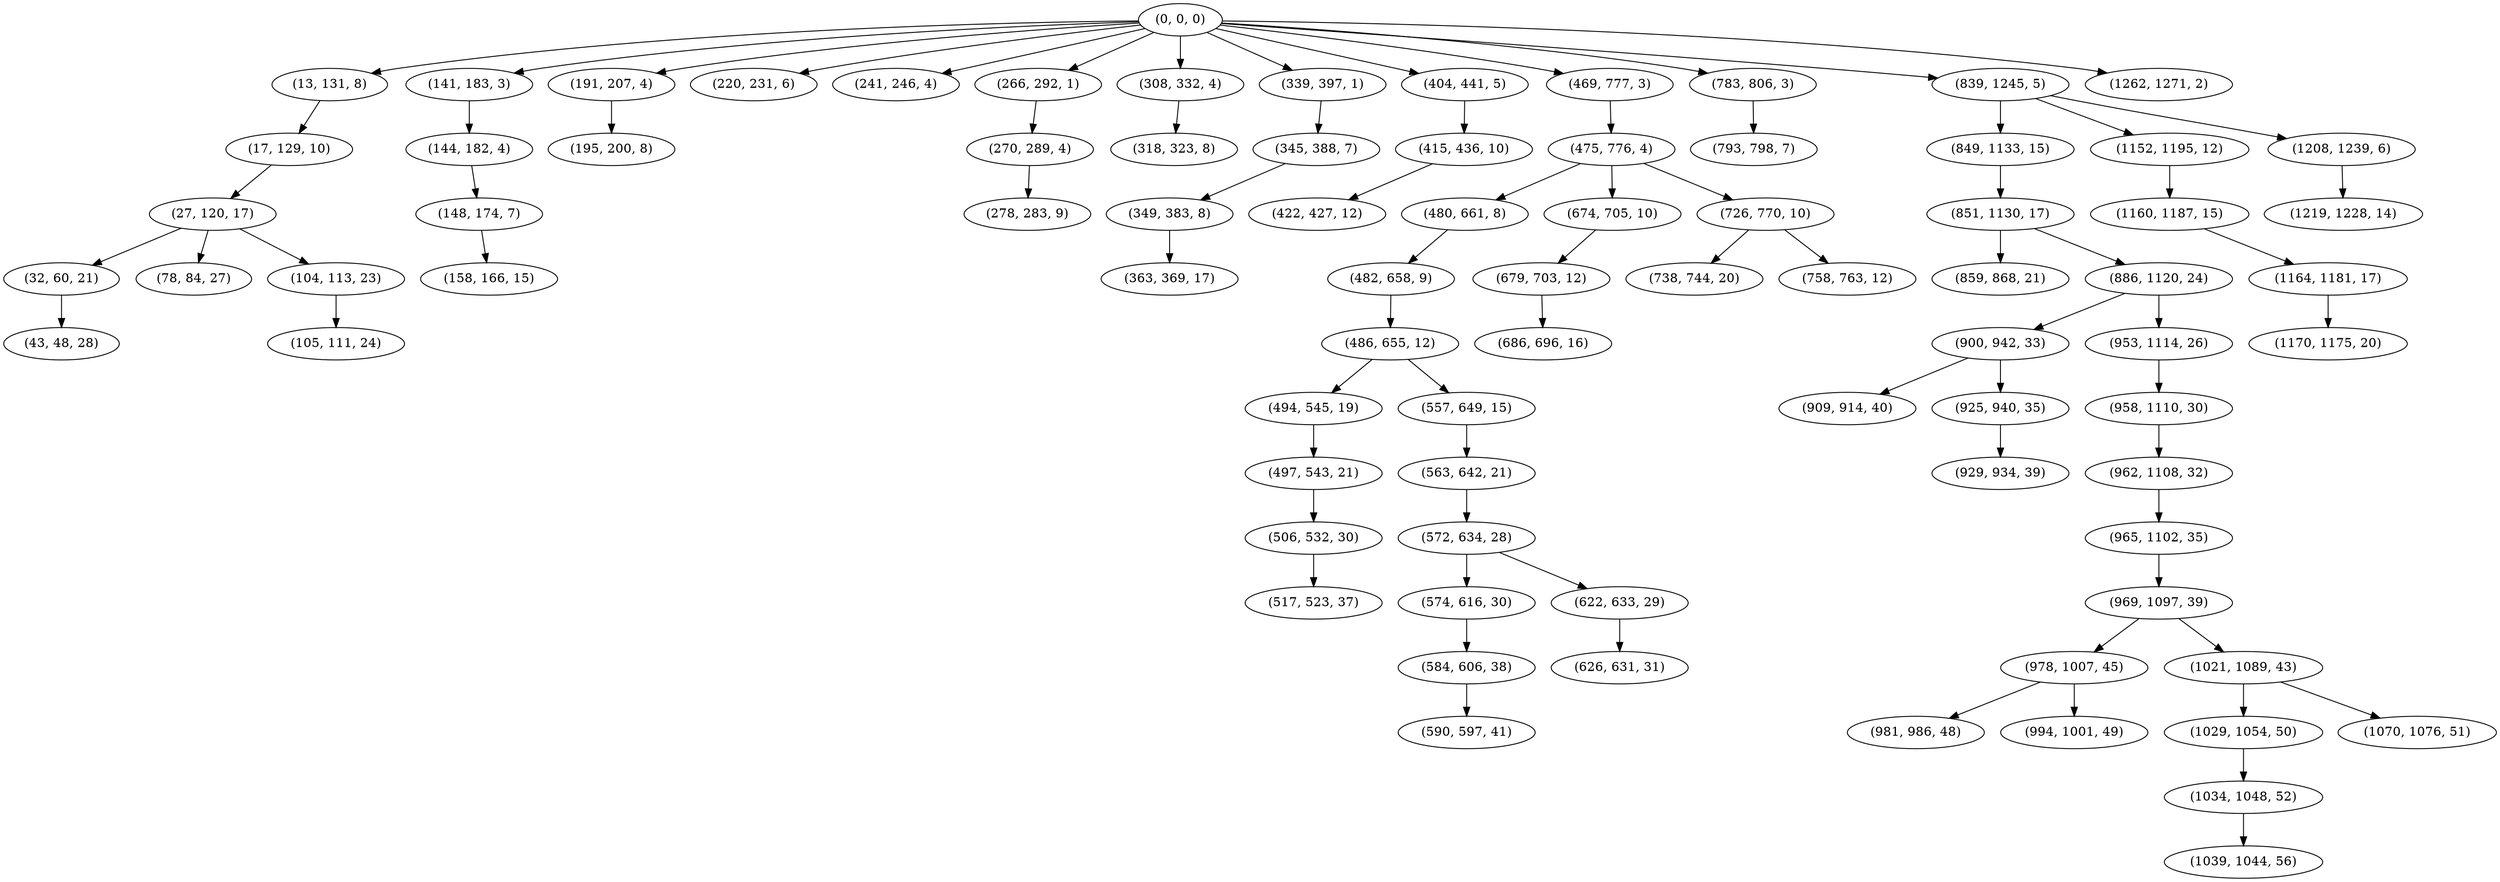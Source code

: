 digraph tree {
    "(0, 0, 0)";
    "(13, 131, 8)";
    "(17, 129, 10)";
    "(27, 120, 17)";
    "(32, 60, 21)";
    "(43, 48, 28)";
    "(78, 84, 27)";
    "(104, 113, 23)";
    "(105, 111, 24)";
    "(141, 183, 3)";
    "(144, 182, 4)";
    "(148, 174, 7)";
    "(158, 166, 15)";
    "(191, 207, 4)";
    "(195, 200, 8)";
    "(220, 231, 6)";
    "(241, 246, 4)";
    "(266, 292, 1)";
    "(270, 289, 4)";
    "(278, 283, 9)";
    "(308, 332, 4)";
    "(318, 323, 8)";
    "(339, 397, 1)";
    "(345, 388, 7)";
    "(349, 383, 8)";
    "(363, 369, 17)";
    "(404, 441, 5)";
    "(415, 436, 10)";
    "(422, 427, 12)";
    "(469, 777, 3)";
    "(475, 776, 4)";
    "(480, 661, 8)";
    "(482, 658, 9)";
    "(486, 655, 12)";
    "(494, 545, 19)";
    "(497, 543, 21)";
    "(506, 532, 30)";
    "(517, 523, 37)";
    "(557, 649, 15)";
    "(563, 642, 21)";
    "(572, 634, 28)";
    "(574, 616, 30)";
    "(584, 606, 38)";
    "(590, 597, 41)";
    "(622, 633, 29)";
    "(626, 631, 31)";
    "(674, 705, 10)";
    "(679, 703, 12)";
    "(686, 696, 16)";
    "(726, 770, 10)";
    "(738, 744, 20)";
    "(758, 763, 12)";
    "(783, 806, 3)";
    "(793, 798, 7)";
    "(839, 1245, 5)";
    "(849, 1133, 15)";
    "(851, 1130, 17)";
    "(859, 868, 21)";
    "(886, 1120, 24)";
    "(900, 942, 33)";
    "(909, 914, 40)";
    "(925, 940, 35)";
    "(929, 934, 39)";
    "(953, 1114, 26)";
    "(958, 1110, 30)";
    "(962, 1108, 32)";
    "(965, 1102, 35)";
    "(969, 1097, 39)";
    "(978, 1007, 45)";
    "(981, 986, 48)";
    "(994, 1001, 49)";
    "(1021, 1089, 43)";
    "(1029, 1054, 50)";
    "(1034, 1048, 52)";
    "(1039, 1044, 56)";
    "(1070, 1076, 51)";
    "(1152, 1195, 12)";
    "(1160, 1187, 15)";
    "(1164, 1181, 17)";
    "(1170, 1175, 20)";
    "(1208, 1239, 6)";
    "(1219, 1228, 14)";
    "(1262, 1271, 2)";
    "(0, 0, 0)" -> "(13, 131, 8)";
    "(0, 0, 0)" -> "(141, 183, 3)";
    "(0, 0, 0)" -> "(191, 207, 4)";
    "(0, 0, 0)" -> "(220, 231, 6)";
    "(0, 0, 0)" -> "(241, 246, 4)";
    "(0, 0, 0)" -> "(266, 292, 1)";
    "(0, 0, 0)" -> "(308, 332, 4)";
    "(0, 0, 0)" -> "(339, 397, 1)";
    "(0, 0, 0)" -> "(404, 441, 5)";
    "(0, 0, 0)" -> "(469, 777, 3)";
    "(0, 0, 0)" -> "(783, 806, 3)";
    "(0, 0, 0)" -> "(839, 1245, 5)";
    "(0, 0, 0)" -> "(1262, 1271, 2)";
    "(13, 131, 8)" -> "(17, 129, 10)";
    "(17, 129, 10)" -> "(27, 120, 17)";
    "(27, 120, 17)" -> "(32, 60, 21)";
    "(27, 120, 17)" -> "(78, 84, 27)";
    "(27, 120, 17)" -> "(104, 113, 23)";
    "(32, 60, 21)" -> "(43, 48, 28)";
    "(104, 113, 23)" -> "(105, 111, 24)";
    "(141, 183, 3)" -> "(144, 182, 4)";
    "(144, 182, 4)" -> "(148, 174, 7)";
    "(148, 174, 7)" -> "(158, 166, 15)";
    "(191, 207, 4)" -> "(195, 200, 8)";
    "(266, 292, 1)" -> "(270, 289, 4)";
    "(270, 289, 4)" -> "(278, 283, 9)";
    "(308, 332, 4)" -> "(318, 323, 8)";
    "(339, 397, 1)" -> "(345, 388, 7)";
    "(345, 388, 7)" -> "(349, 383, 8)";
    "(349, 383, 8)" -> "(363, 369, 17)";
    "(404, 441, 5)" -> "(415, 436, 10)";
    "(415, 436, 10)" -> "(422, 427, 12)";
    "(469, 777, 3)" -> "(475, 776, 4)";
    "(475, 776, 4)" -> "(480, 661, 8)";
    "(475, 776, 4)" -> "(674, 705, 10)";
    "(475, 776, 4)" -> "(726, 770, 10)";
    "(480, 661, 8)" -> "(482, 658, 9)";
    "(482, 658, 9)" -> "(486, 655, 12)";
    "(486, 655, 12)" -> "(494, 545, 19)";
    "(486, 655, 12)" -> "(557, 649, 15)";
    "(494, 545, 19)" -> "(497, 543, 21)";
    "(497, 543, 21)" -> "(506, 532, 30)";
    "(506, 532, 30)" -> "(517, 523, 37)";
    "(557, 649, 15)" -> "(563, 642, 21)";
    "(563, 642, 21)" -> "(572, 634, 28)";
    "(572, 634, 28)" -> "(574, 616, 30)";
    "(572, 634, 28)" -> "(622, 633, 29)";
    "(574, 616, 30)" -> "(584, 606, 38)";
    "(584, 606, 38)" -> "(590, 597, 41)";
    "(622, 633, 29)" -> "(626, 631, 31)";
    "(674, 705, 10)" -> "(679, 703, 12)";
    "(679, 703, 12)" -> "(686, 696, 16)";
    "(726, 770, 10)" -> "(738, 744, 20)";
    "(726, 770, 10)" -> "(758, 763, 12)";
    "(783, 806, 3)" -> "(793, 798, 7)";
    "(839, 1245, 5)" -> "(849, 1133, 15)";
    "(839, 1245, 5)" -> "(1152, 1195, 12)";
    "(839, 1245, 5)" -> "(1208, 1239, 6)";
    "(849, 1133, 15)" -> "(851, 1130, 17)";
    "(851, 1130, 17)" -> "(859, 868, 21)";
    "(851, 1130, 17)" -> "(886, 1120, 24)";
    "(886, 1120, 24)" -> "(900, 942, 33)";
    "(886, 1120, 24)" -> "(953, 1114, 26)";
    "(900, 942, 33)" -> "(909, 914, 40)";
    "(900, 942, 33)" -> "(925, 940, 35)";
    "(925, 940, 35)" -> "(929, 934, 39)";
    "(953, 1114, 26)" -> "(958, 1110, 30)";
    "(958, 1110, 30)" -> "(962, 1108, 32)";
    "(962, 1108, 32)" -> "(965, 1102, 35)";
    "(965, 1102, 35)" -> "(969, 1097, 39)";
    "(969, 1097, 39)" -> "(978, 1007, 45)";
    "(969, 1097, 39)" -> "(1021, 1089, 43)";
    "(978, 1007, 45)" -> "(981, 986, 48)";
    "(978, 1007, 45)" -> "(994, 1001, 49)";
    "(1021, 1089, 43)" -> "(1029, 1054, 50)";
    "(1021, 1089, 43)" -> "(1070, 1076, 51)";
    "(1029, 1054, 50)" -> "(1034, 1048, 52)";
    "(1034, 1048, 52)" -> "(1039, 1044, 56)";
    "(1152, 1195, 12)" -> "(1160, 1187, 15)";
    "(1160, 1187, 15)" -> "(1164, 1181, 17)";
    "(1164, 1181, 17)" -> "(1170, 1175, 20)";
    "(1208, 1239, 6)" -> "(1219, 1228, 14)";
}
